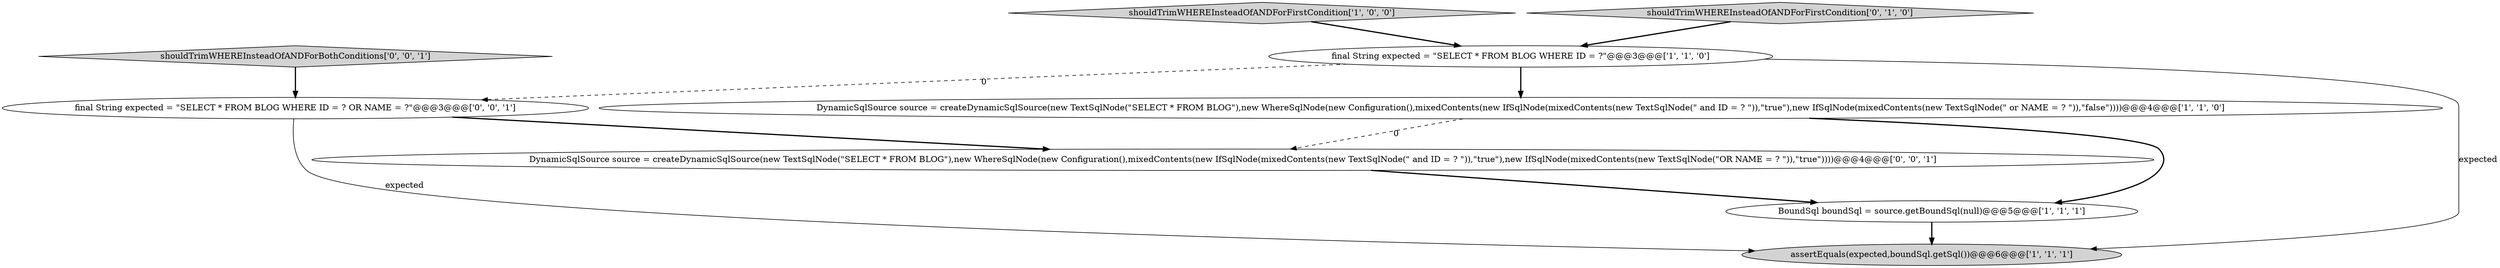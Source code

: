 digraph {
7 [style = filled, label = "final String expected = \"SELECT * FROM BLOG WHERE ID = ? OR NAME = ?\"@@@3@@@['0', '0', '1']", fillcolor = white, shape = ellipse image = "AAA0AAABBB3BBB"];
8 [style = filled, label = "DynamicSqlSource source = createDynamicSqlSource(new TextSqlNode(\"SELECT * FROM BLOG\"),new WhereSqlNode(new Configuration(),mixedContents(new IfSqlNode(mixedContents(new TextSqlNode(\" and ID = ? \")),\"true\"),new IfSqlNode(mixedContents(new TextSqlNode(\"OR NAME = ? \")),\"true\"))))@@@4@@@['0', '0', '1']", fillcolor = white, shape = ellipse image = "AAA0AAABBB3BBB"];
1 [style = filled, label = "DynamicSqlSource source = createDynamicSqlSource(new TextSqlNode(\"SELECT * FROM BLOG\"),new WhereSqlNode(new Configuration(),mixedContents(new IfSqlNode(mixedContents(new TextSqlNode(\" and ID = ? \")),\"true\"),new IfSqlNode(mixedContents(new TextSqlNode(\" or NAME = ? \")),\"false\"))))@@@4@@@['1', '1', '0']", fillcolor = white, shape = ellipse image = "AAA0AAABBB1BBB"];
6 [style = filled, label = "shouldTrimWHEREInsteadOfANDForBothConditions['0', '0', '1']", fillcolor = lightgray, shape = diamond image = "AAA0AAABBB3BBB"];
4 [style = filled, label = "assertEquals(expected,boundSql.getSql())@@@6@@@['1', '1', '1']", fillcolor = lightgray, shape = ellipse image = "AAA0AAABBB1BBB"];
3 [style = filled, label = "shouldTrimWHEREInsteadOfANDForFirstCondition['1', '0', '0']", fillcolor = lightgray, shape = diamond image = "AAA0AAABBB1BBB"];
5 [style = filled, label = "shouldTrimWHEREInsteadOfANDForFirstCondition['0', '1', '0']", fillcolor = lightgray, shape = diamond image = "AAA0AAABBB2BBB"];
0 [style = filled, label = "final String expected = \"SELECT * FROM BLOG WHERE ID = ?\"@@@3@@@['1', '1', '0']", fillcolor = white, shape = ellipse image = "AAA0AAABBB1BBB"];
2 [style = filled, label = "BoundSql boundSql = source.getBoundSql(null)@@@5@@@['1', '1', '1']", fillcolor = white, shape = ellipse image = "AAA0AAABBB1BBB"];
1->8 [style = dashed, label="0"];
1->2 [style = bold, label=""];
6->7 [style = bold, label=""];
5->0 [style = bold, label=""];
8->2 [style = bold, label=""];
7->8 [style = bold, label=""];
7->4 [style = solid, label="expected"];
2->4 [style = bold, label=""];
0->7 [style = dashed, label="0"];
0->1 [style = bold, label=""];
0->4 [style = solid, label="expected"];
3->0 [style = bold, label=""];
}
